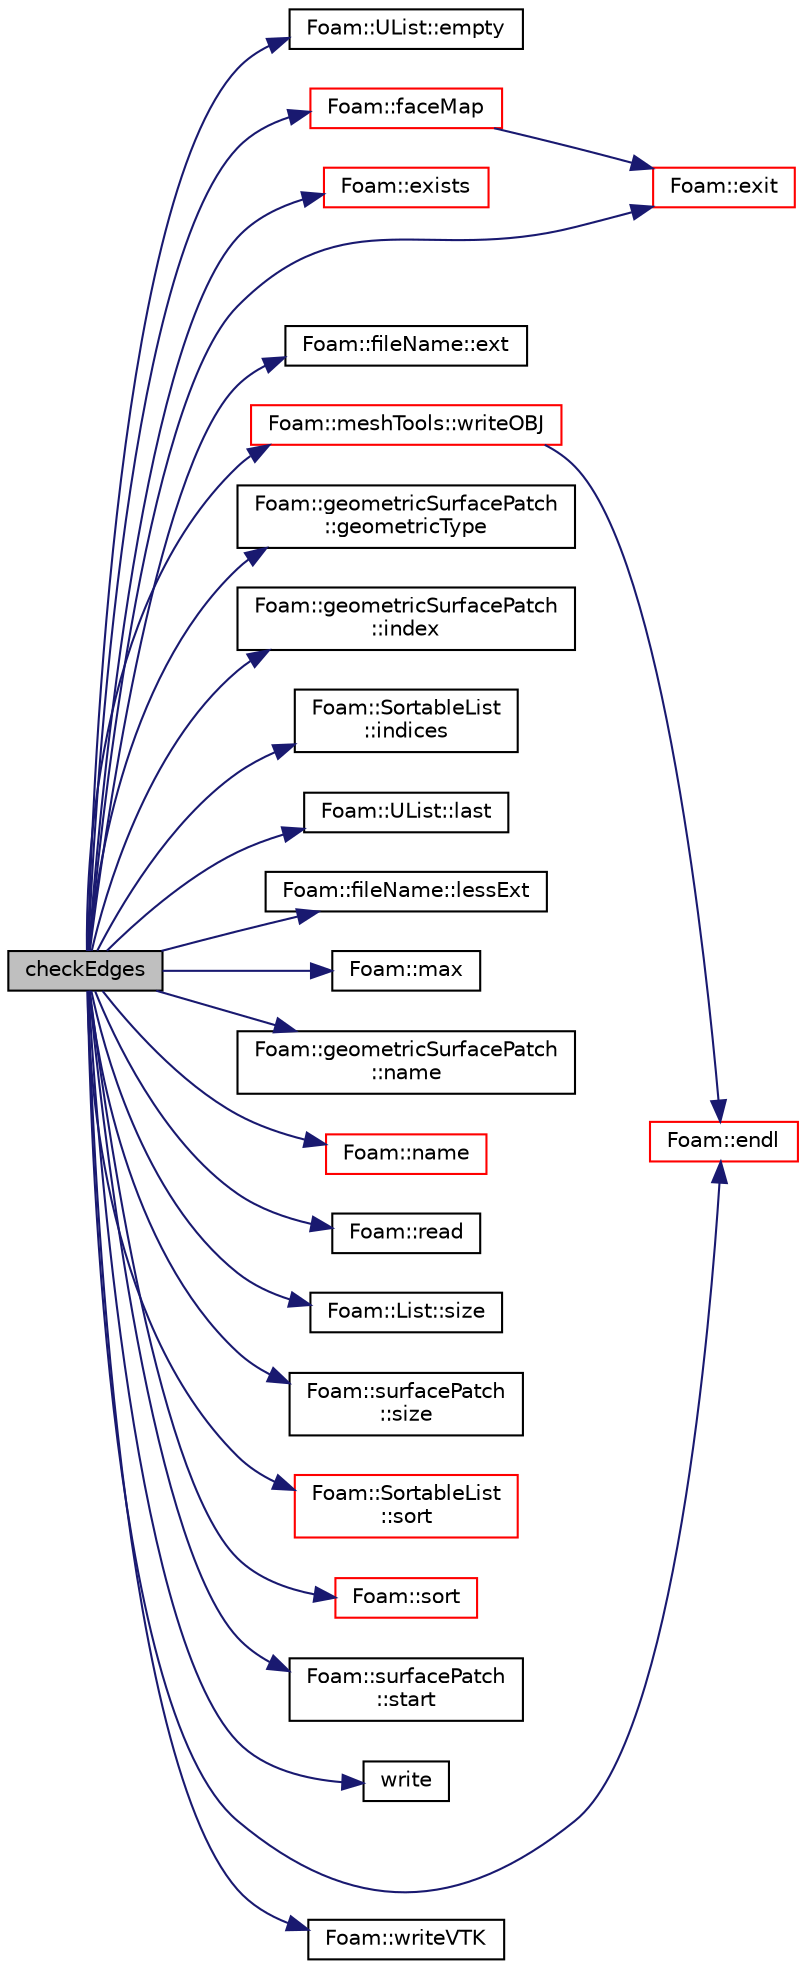 digraph "checkEdges"
{
  bgcolor="transparent";
  edge [fontname="Helvetica",fontsize="10",labelfontname="Helvetica",labelfontsize="10"];
  node [fontname="Helvetica",fontsize="10",shape=record];
  rankdir="LR";
  Node570 [label="checkEdges",height=0.2,width=0.4,color="black", fillcolor="grey75", style="filled", fontcolor="black"];
  Node570 -> Node571 [color="midnightblue",fontsize="10",style="solid",fontname="Helvetica"];
  Node571 [label="Foam::UList::empty",height=0.2,width=0.4,color="black",URL="$a26837.html#a644718bb2fb240de962dc3c9a1fdf0dc",tooltip="Return true if the UList is empty (ie, size() is zero) "];
  Node570 -> Node572 [color="midnightblue",fontsize="10",style="solid",fontname="Helvetica"];
  Node572 [label="Foam::endl",height=0.2,width=0.4,color="red",URL="$a21851.html#a2db8fe02a0d3909e9351bb4275b23ce4",tooltip="Add newline and flush stream. "];
  Node570 -> Node574 [color="midnightblue",fontsize="10",style="solid",fontname="Helvetica"];
  Node574 [label="Foam::exists",height=0.2,width=0.4,color="red",URL="$a21851.html#a361e3374754d656658e0dc4a8310ce32",tooltip="Does the name exist (as DIRECTORY or FILE) in the file system? "];
  Node570 -> Node581 [color="midnightblue",fontsize="10",style="solid",fontname="Helvetica"];
  Node581 [label="Foam::exit",height=0.2,width=0.4,color="red",URL="$a21851.html#a06ca7250d8e89caf05243ec094843642"];
  Node570 -> Node628 [color="midnightblue",fontsize="10",style="solid",fontname="Helvetica"];
  Node628 [label="Foam::fileName::ext",height=0.2,width=0.4,color="black",URL="$a29541.html#aa9025b0a516ed5b621e9afd6c493da4d",tooltip="Return file name extension (part after last .) "];
  Node570 -> Node629 [color="midnightblue",fontsize="10",style="solid",fontname="Helvetica"];
  Node629 [label="Foam::faceMap",height=0.2,width=0.4,color="red",URL="$a21851.html#aa77215843e964fac259ab06e68d0ee02"];
  Node629 -> Node581 [color="midnightblue",fontsize="10",style="solid",fontname="Helvetica"];
  Node570 -> Node632 [color="midnightblue",fontsize="10",style="solid",fontname="Helvetica"];
  Node632 [label="Foam::geometricSurfacePatch\l::geometricType",height=0.2,width=0.4,color="black",URL="$a31949.html#a967567a5655f1235435d6e7518a445a6",tooltip="Return the type of the patch. "];
  Node570 -> Node633 [color="midnightblue",fontsize="10",style="solid",fontname="Helvetica"];
  Node633 [label="Foam::geometricSurfacePatch\l::index",height=0.2,width=0.4,color="black",URL="$a31949.html#a4a438520bb14406481732edc13c119c7",tooltip="Return the index of this patch in the boundaryMesh. "];
  Node570 -> Node634 [color="midnightblue",fontsize="10",style="solid",fontname="Helvetica"];
  Node634 [label="Foam::SortableList\l::indices",height=0.2,width=0.4,color="black",URL="$a27033.html#a28bce53bb8731da2b5f7a7cfb9ae2167",tooltip="Return the list of sorted indices. Updated every sort. "];
  Node570 -> Node635 [color="midnightblue",fontsize="10",style="solid",fontname="Helvetica"];
  Node635 [label="Foam::UList::last",height=0.2,width=0.4,color="black",URL="$a26837.html#aef07c02ea1c27bdb5906043b399e0ff0",tooltip="Return the last element of the list. "];
  Node570 -> Node636 [color="midnightblue",fontsize="10",style="solid",fontname="Helvetica"];
  Node636 [label="Foam::fileName::lessExt",height=0.2,width=0.4,color="black",URL="$a29541.html#a6807d1f6ee241b17aec7652ecce48f6e",tooltip="Return file name without extension (part before last .) "];
  Node570 -> Node637 [color="midnightblue",fontsize="10",style="solid",fontname="Helvetica"];
  Node637 [label="Foam::max",height=0.2,width=0.4,color="black",URL="$a21851.html#ac993e906cf2774ae77e666bc24e81733"];
  Node570 -> Node638 [color="midnightblue",fontsize="10",style="solid",fontname="Helvetica"];
  Node638 [label="Foam::geometricSurfacePatch\l::name",height=0.2,width=0.4,color="black",URL="$a31949.html#acc80e00a8ac919288fb55bd14cc88bf6",tooltip="Return name. "];
  Node570 -> Node639 [color="midnightblue",fontsize="10",style="solid",fontname="Helvetica"];
  Node639 [label="Foam::name",height=0.2,width=0.4,color="red",URL="$a21851.html#adcb0df2bd4953cb6bb390272d8263c3a",tooltip="Return a string representation of a complex. "];
  Node570 -> Node642 [color="midnightblue",fontsize="10",style="solid",fontname="Helvetica"];
  Node642 [label="Foam::read",height=0.2,width=0.4,color="black",URL="$a21851.html#a18efc6d016047ec7c6d5150d913d8c34"];
  Node570 -> Node631 [color="midnightblue",fontsize="10",style="solid",fontname="Helvetica"];
  Node631 [label="Foam::List::size",height=0.2,width=0.4,color="black",URL="$a26833.html#a8a5f6fa29bd4b500caf186f60245b384",tooltip="Override size to be inconsistent with allocated storage. "];
  Node570 -> Node643 [color="midnightblue",fontsize="10",style="solid",fontname="Helvetica"];
  Node643 [label="Foam::surfacePatch\l::size",height=0.2,width=0.4,color="black",URL="$a31953.html#a9facbf0a118d395c89884e45a5ca4e4b",tooltip="Return size of this patch in the polyMesh face list. "];
  Node570 -> Node644 [color="midnightblue",fontsize="10",style="solid",fontname="Helvetica"];
  Node644 [label="Foam::SortableList\l::sort",height=0.2,width=0.4,color="red",URL="$a27033.html#a47fdc9eea42b6975cdc835bb2e08810e",tooltip="(stable) sort the list (if changed after construction time) "];
  Node570 -> Node649 [color="midnightblue",fontsize="10",style="solid",fontname="Helvetica"];
  Node649 [label="Foam::sort",height=0.2,width=0.4,color="red",URL="$a21851.html#a8040176c5570405aa954090217c37fbe"];
  Node570 -> Node652 [color="midnightblue",fontsize="10",style="solid",fontname="Helvetica"];
  Node652 [label="Foam::surfacePatch\l::start",height=0.2,width=0.4,color="black",URL="$a31953.html#a6bfd3e3abb11e98bdb4b98671cec1234",tooltip="Return start label of this patch in the polyMesh face list. "];
  Node570 -> Node653 [color="midnightblue",fontsize="10",style="solid",fontname="Helvetica"];
  Node653 [label="write",height=0.2,width=0.4,color="black",URL="$a20072.html#a8f30b3c2179b03a7acf273e9dea43342"];
  Node570 -> Node654 [color="midnightblue",fontsize="10",style="solid",fontname="Helvetica"];
  Node654 [label="Foam::meshTools::writeOBJ",height=0.2,width=0.4,color="red",URL="$a21883.html#afd76c6ccc8ee4a5957f0232218167c17",tooltip="Write obj representation of point. "];
  Node654 -> Node572 [color="midnightblue",fontsize="10",style="solid",fontname="Helvetica"];
  Node570 -> Node658 [color="midnightblue",fontsize="10",style="solid",fontname="Helvetica"];
  Node658 [label="Foam::writeVTK",height=0.2,width=0.4,color="black",URL="$a21851.html#ab7bf8d09856a0bf58586b443441f942c"];
}
